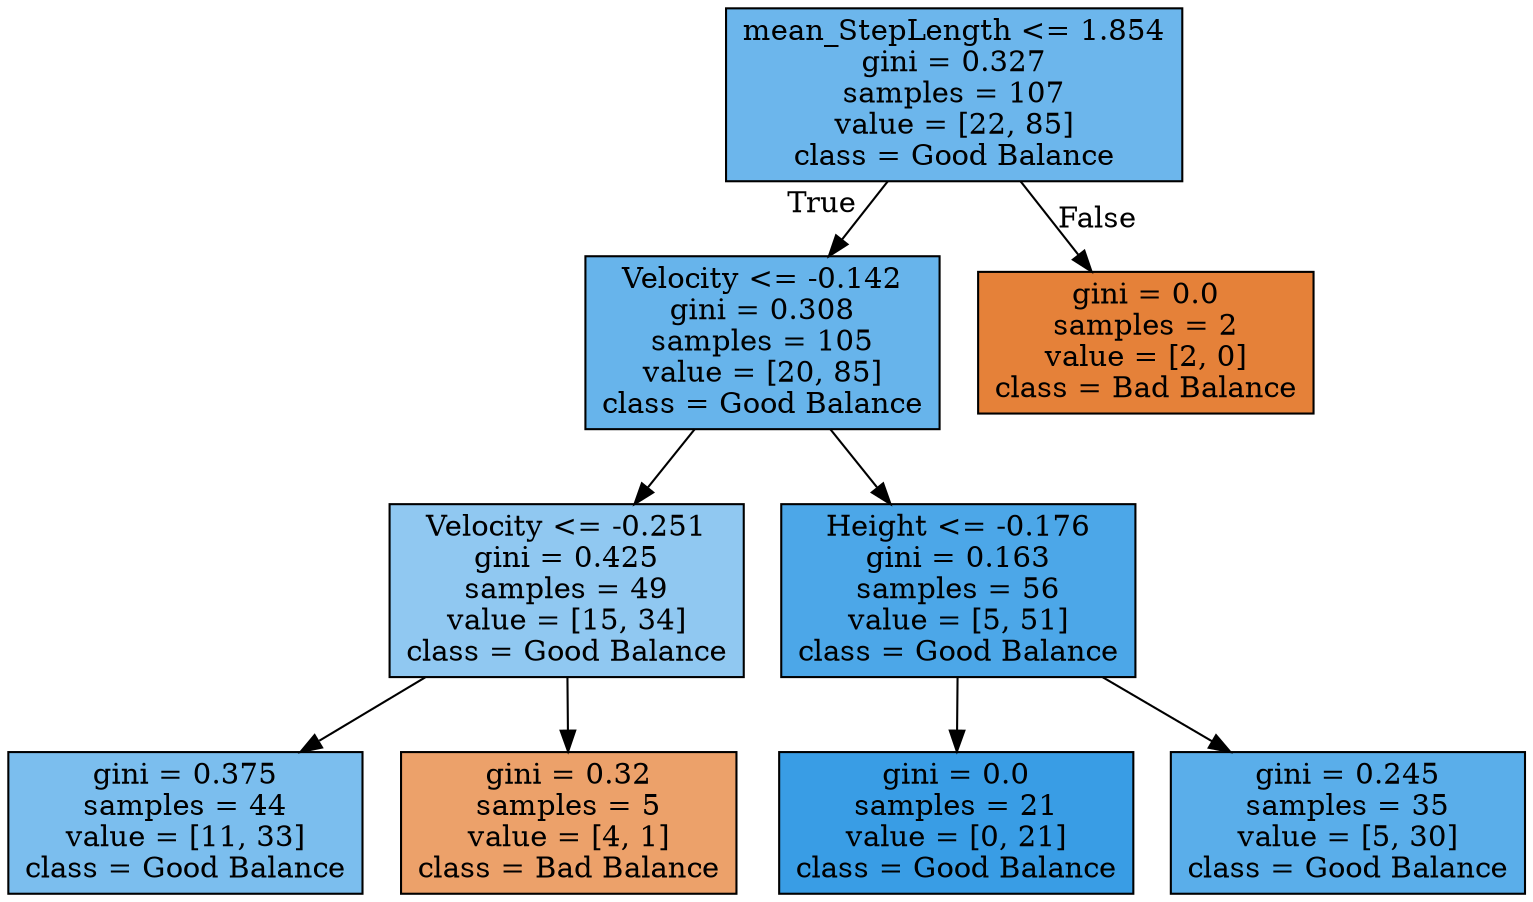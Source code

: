 digraph Tree {
node [shape=box, style="filled", color="black"] ;
0 [label="mean_StepLength <= 1.854\ngini = 0.327\nsamples = 107\nvalue = [22, 85]\nclass = Good Balance", fillcolor="#399de5bd"] ;
1 [label="Velocity <= -0.142\ngini = 0.308\nsamples = 105\nvalue = [20, 85]\nclass = Good Balance", fillcolor="#399de5c3"] ;
0 -> 1 [labeldistance=2.5, labelangle=45, headlabel="True"] ;
2 [label="Velocity <= -0.251\ngini = 0.425\nsamples = 49\nvalue = [15, 34]\nclass = Good Balance", fillcolor="#399de58e"] ;
1 -> 2 ;
3 [label="gini = 0.375\nsamples = 44\nvalue = [11, 33]\nclass = Good Balance", fillcolor="#399de5aa"] ;
2 -> 3 ;
4 [label="gini = 0.32\nsamples = 5\nvalue = [4, 1]\nclass = Bad Balance", fillcolor="#e58139bf"] ;
2 -> 4 ;
5 [label="Height <= -0.176\ngini = 0.163\nsamples = 56\nvalue = [5, 51]\nclass = Good Balance", fillcolor="#399de5e6"] ;
1 -> 5 ;
6 [label="gini = 0.0\nsamples = 21\nvalue = [0, 21]\nclass = Good Balance", fillcolor="#399de5ff"] ;
5 -> 6 ;
7 [label="gini = 0.245\nsamples = 35\nvalue = [5, 30]\nclass = Good Balance", fillcolor="#399de5d4"] ;
5 -> 7 ;
8 [label="gini = 0.0\nsamples = 2\nvalue = [2, 0]\nclass = Bad Balance", fillcolor="#e58139ff"] ;
0 -> 8 [labeldistance=2.5, labelangle=-45, headlabel="False"] ;
}